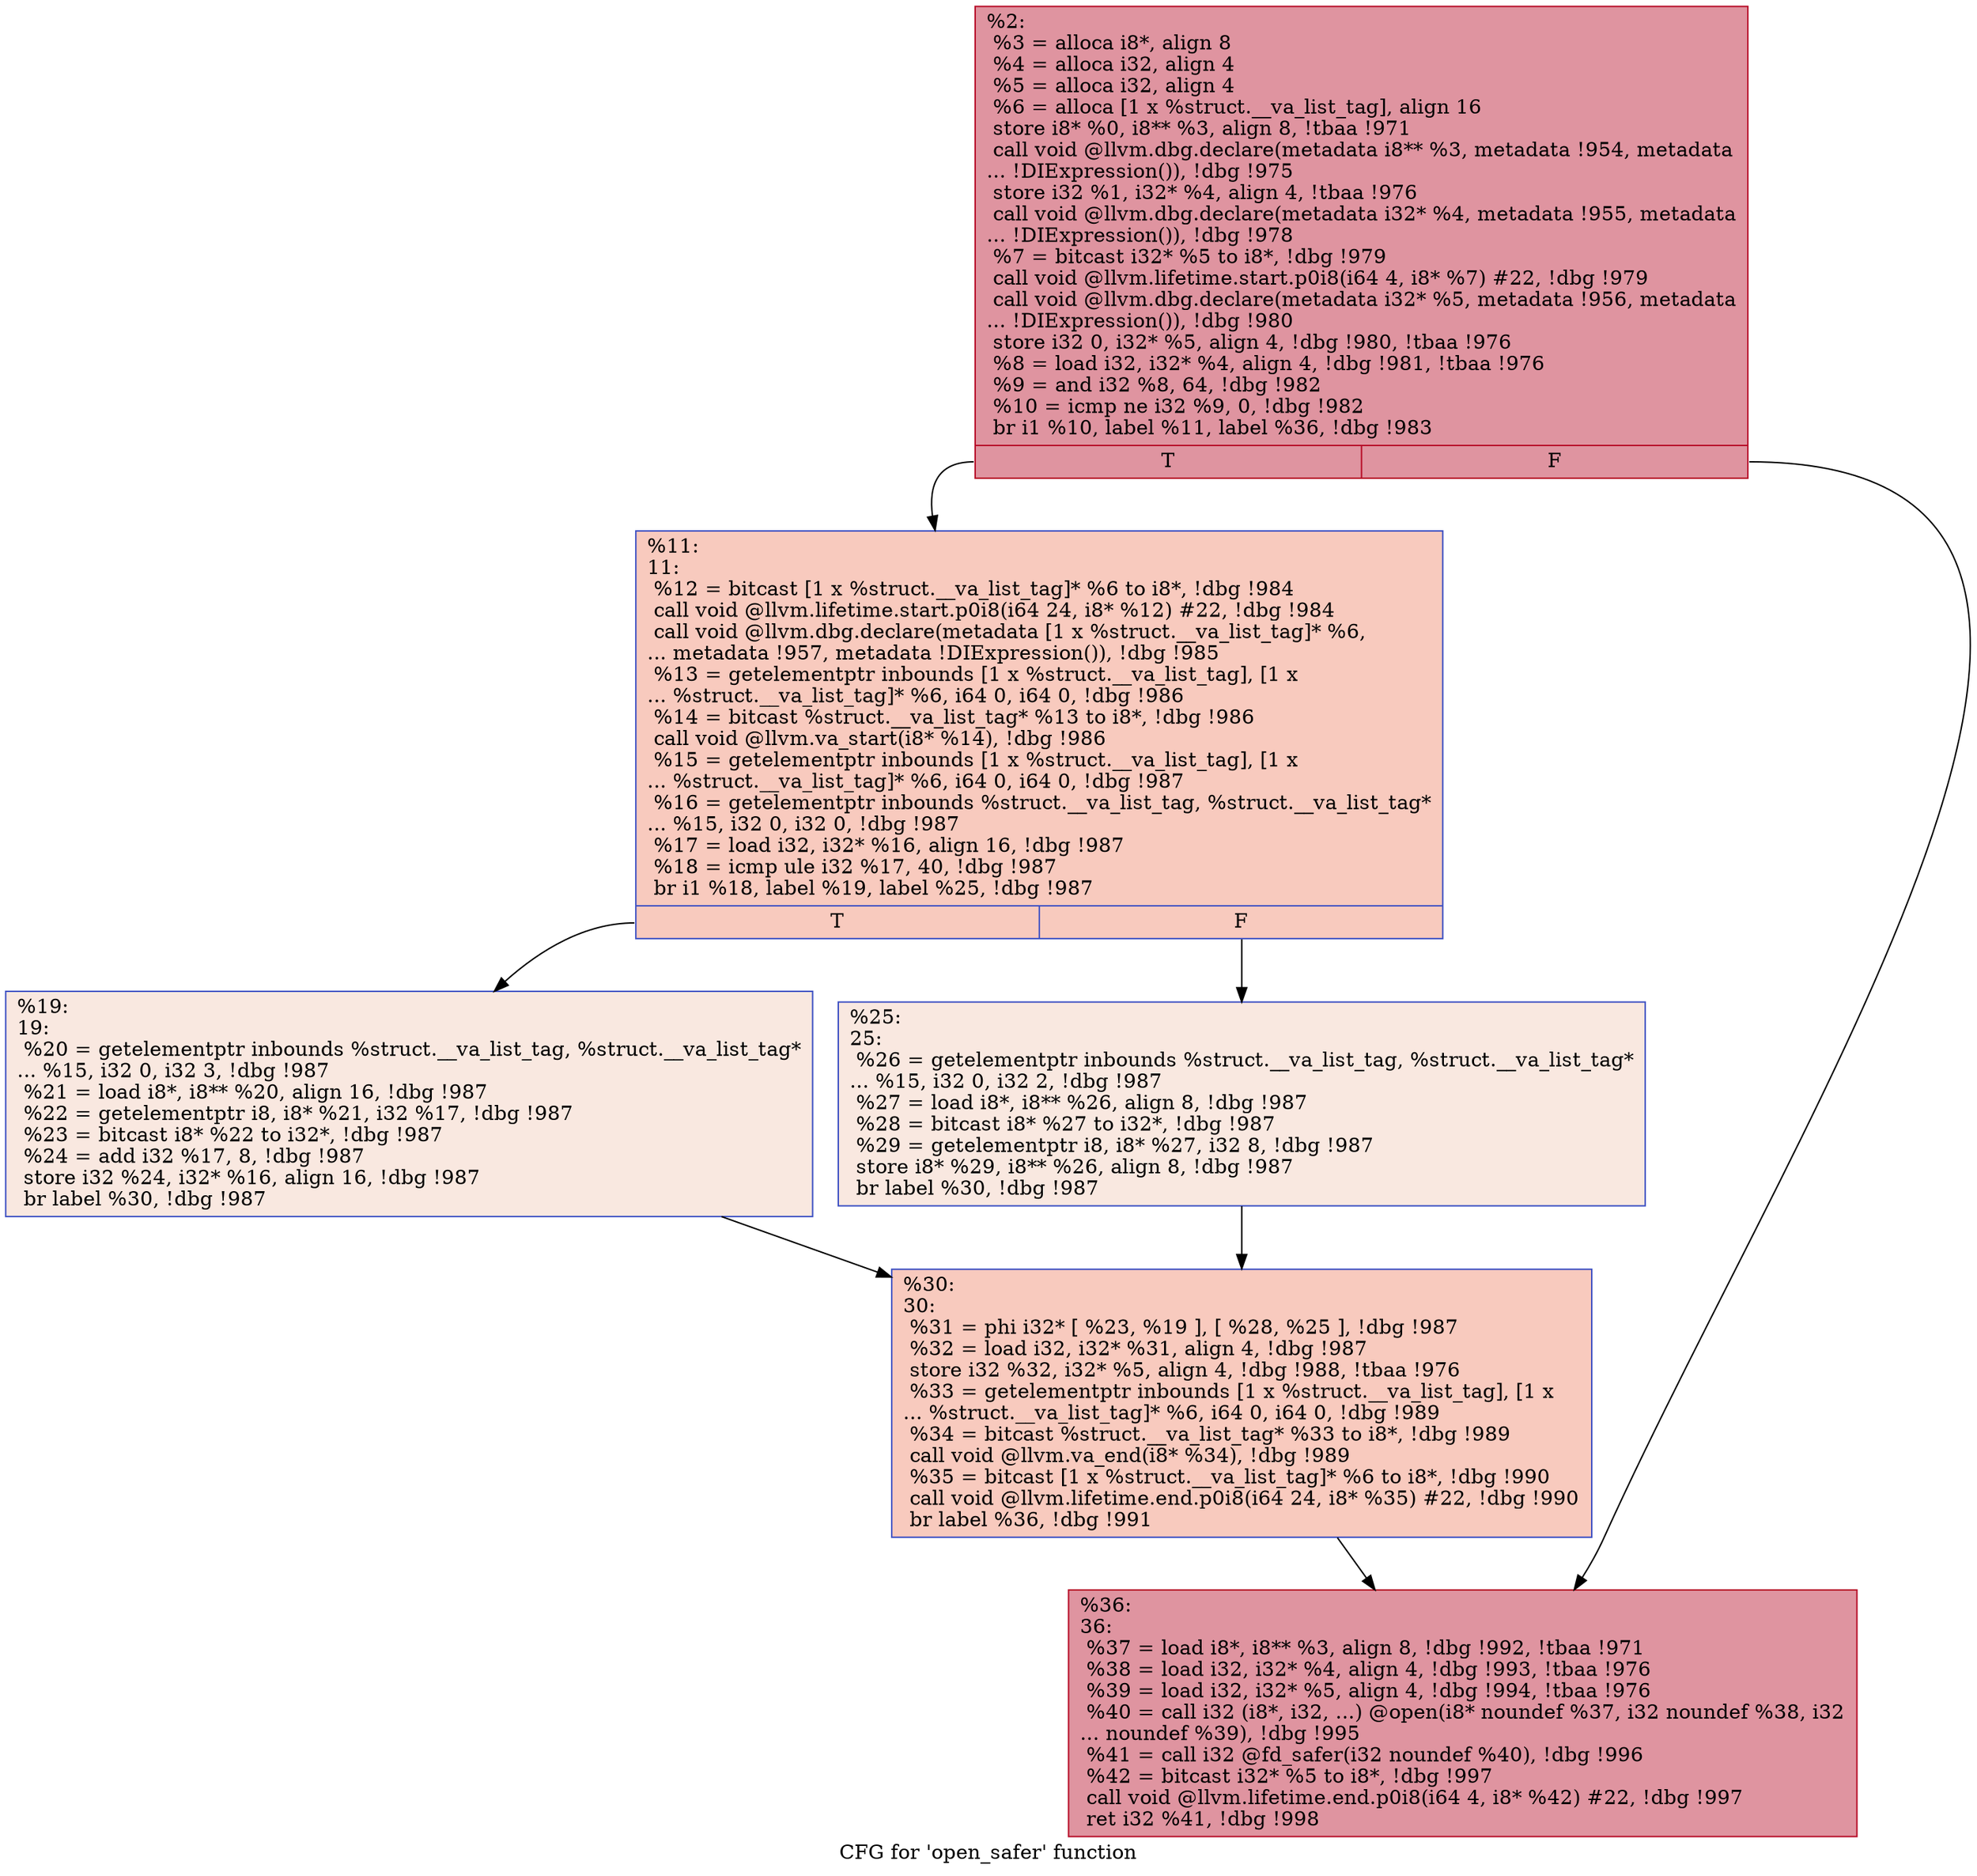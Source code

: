 digraph "CFG for 'open_safer' function" {
	label="CFG for 'open_safer' function";

	Node0x22d39c0 [shape=record,color="#b70d28ff", style=filled, fillcolor="#b70d2870",label="{%2:\l  %3 = alloca i8*, align 8\l  %4 = alloca i32, align 4\l  %5 = alloca i32, align 4\l  %6 = alloca [1 x %struct.__va_list_tag], align 16\l  store i8* %0, i8** %3, align 8, !tbaa !971\l  call void @llvm.dbg.declare(metadata i8** %3, metadata !954, metadata\l... !DIExpression()), !dbg !975\l  store i32 %1, i32* %4, align 4, !tbaa !976\l  call void @llvm.dbg.declare(metadata i32* %4, metadata !955, metadata\l... !DIExpression()), !dbg !978\l  %7 = bitcast i32* %5 to i8*, !dbg !979\l  call void @llvm.lifetime.start.p0i8(i64 4, i8* %7) #22, !dbg !979\l  call void @llvm.dbg.declare(metadata i32* %5, metadata !956, metadata\l... !DIExpression()), !dbg !980\l  store i32 0, i32* %5, align 4, !dbg !980, !tbaa !976\l  %8 = load i32, i32* %4, align 4, !dbg !981, !tbaa !976\l  %9 = and i32 %8, 64, !dbg !982\l  %10 = icmp ne i32 %9, 0, !dbg !982\l  br i1 %10, label %11, label %36, !dbg !983\l|{<s0>T|<s1>F}}"];
	Node0x22d39c0:s0 -> Node0x22fa5e0;
	Node0x22d39c0:s1 -> Node0x22fa720;
	Node0x22fa5e0 [shape=record,color="#3d50c3ff", style=filled, fillcolor="#ef886b70",label="{%11:\l11:                                               \l  %12 = bitcast [1 x %struct.__va_list_tag]* %6 to i8*, !dbg !984\l  call void @llvm.lifetime.start.p0i8(i64 24, i8* %12) #22, !dbg !984\l  call void @llvm.dbg.declare(metadata [1 x %struct.__va_list_tag]* %6,\l... metadata !957, metadata !DIExpression()), !dbg !985\l  %13 = getelementptr inbounds [1 x %struct.__va_list_tag], [1 x\l... %struct.__va_list_tag]* %6, i64 0, i64 0, !dbg !986\l  %14 = bitcast %struct.__va_list_tag* %13 to i8*, !dbg !986\l  call void @llvm.va_start(i8* %14), !dbg !986\l  %15 = getelementptr inbounds [1 x %struct.__va_list_tag], [1 x\l... %struct.__va_list_tag]* %6, i64 0, i64 0, !dbg !987\l  %16 = getelementptr inbounds %struct.__va_list_tag, %struct.__va_list_tag*\l... %15, i32 0, i32 0, !dbg !987\l  %17 = load i32, i32* %16, align 16, !dbg !987\l  %18 = icmp ule i32 %17, 40, !dbg !987\l  br i1 %18, label %19, label %25, !dbg !987\l|{<s0>T|<s1>F}}"];
	Node0x22fa5e0:s0 -> Node0x22fa630;
	Node0x22fa5e0:s1 -> Node0x22fa680;
	Node0x22fa630 [shape=record,color="#3d50c3ff", style=filled, fillcolor="#f1ccb870",label="{%19:\l19:                                               \l  %20 = getelementptr inbounds %struct.__va_list_tag, %struct.__va_list_tag*\l... %15, i32 0, i32 3, !dbg !987\l  %21 = load i8*, i8** %20, align 16, !dbg !987\l  %22 = getelementptr i8, i8* %21, i32 %17, !dbg !987\l  %23 = bitcast i8* %22 to i32*, !dbg !987\l  %24 = add i32 %17, 8, !dbg !987\l  store i32 %24, i32* %16, align 16, !dbg !987\l  br label %30, !dbg !987\l}"];
	Node0x22fa630 -> Node0x22fa6d0;
	Node0x22fa680 [shape=record,color="#3d50c3ff", style=filled, fillcolor="#f1ccb870",label="{%25:\l25:                                               \l  %26 = getelementptr inbounds %struct.__va_list_tag, %struct.__va_list_tag*\l... %15, i32 0, i32 2, !dbg !987\l  %27 = load i8*, i8** %26, align 8, !dbg !987\l  %28 = bitcast i8* %27 to i32*, !dbg !987\l  %29 = getelementptr i8, i8* %27, i32 8, !dbg !987\l  store i8* %29, i8** %26, align 8, !dbg !987\l  br label %30, !dbg !987\l}"];
	Node0x22fa680 -> Node0x22fa6d0;
	Node0x22fa6d0 [shape=record,color="#3d50c3ff", style=filled, fillcolor="#ef886b70",label="{%30:\l30:                                               \l  %31 = phi i32* [ %23, %19 ], [ %28, %25 ], !dbg !987\l  %32 = load i32, i32* %31, align 4, !dbg !987\l  store i32 %32, i32* %5, align 4, !dbg !988, !tbaa !976\l  %33 = getelementptr inbounds [1 x %struct.__va_list_tag], [1 x\l... %struct.__va_list_tag]* %6, i64 0, i64 0, !dbg !989\l  %34 = bitcast %struct.__va_list_tag* %33 to i8*, !dbg !989\l  call void @llvm.va_end(i8* %34), !dbg !989\l  %35 = bitcast [1 x %struct.__va_list_tag]* %6 to i8*, !dbg !990\l  call void @llvm.lifetime.end.p0i8(i64 24, i8* %35) #22, !dbg !990\l  br label %36, !dbg !991\l}"];
	Node0x22fa6d0 -> Node0x22fa720;
	Node0x22fa720 [shape=record,color="#b70d28ff", style=filled, fillcolor="#b70d2870",label="{%36:\l36:                                               \l  %37 = load i8*, i8** %3, align 8, !dbg !992, !tbaa !971\l  %38 = load i32, i32* %4, align 4, !dbg !993, !tbaa !976\l  %39 = load i32, i32* %5, align 4, !dbg !994, !tbaa !976\l  %40 = call i32 (i8*, i32, ...) @open(i8* noundef %37, i32 noundef %38, i32\l... noundef %39), !dbg !995\l  %41 = call i32 @fd_safer(i32 noundef %40), !dbg !996\l  %42 = bitcast i32* %5 to i8*, !dbg !997\l  call void @llvm.lifetime.end.p0i8(i64 4, i8* %42) #22, !dbg !997\l  ret i32 %41, !dbg !998\l}"];
}
